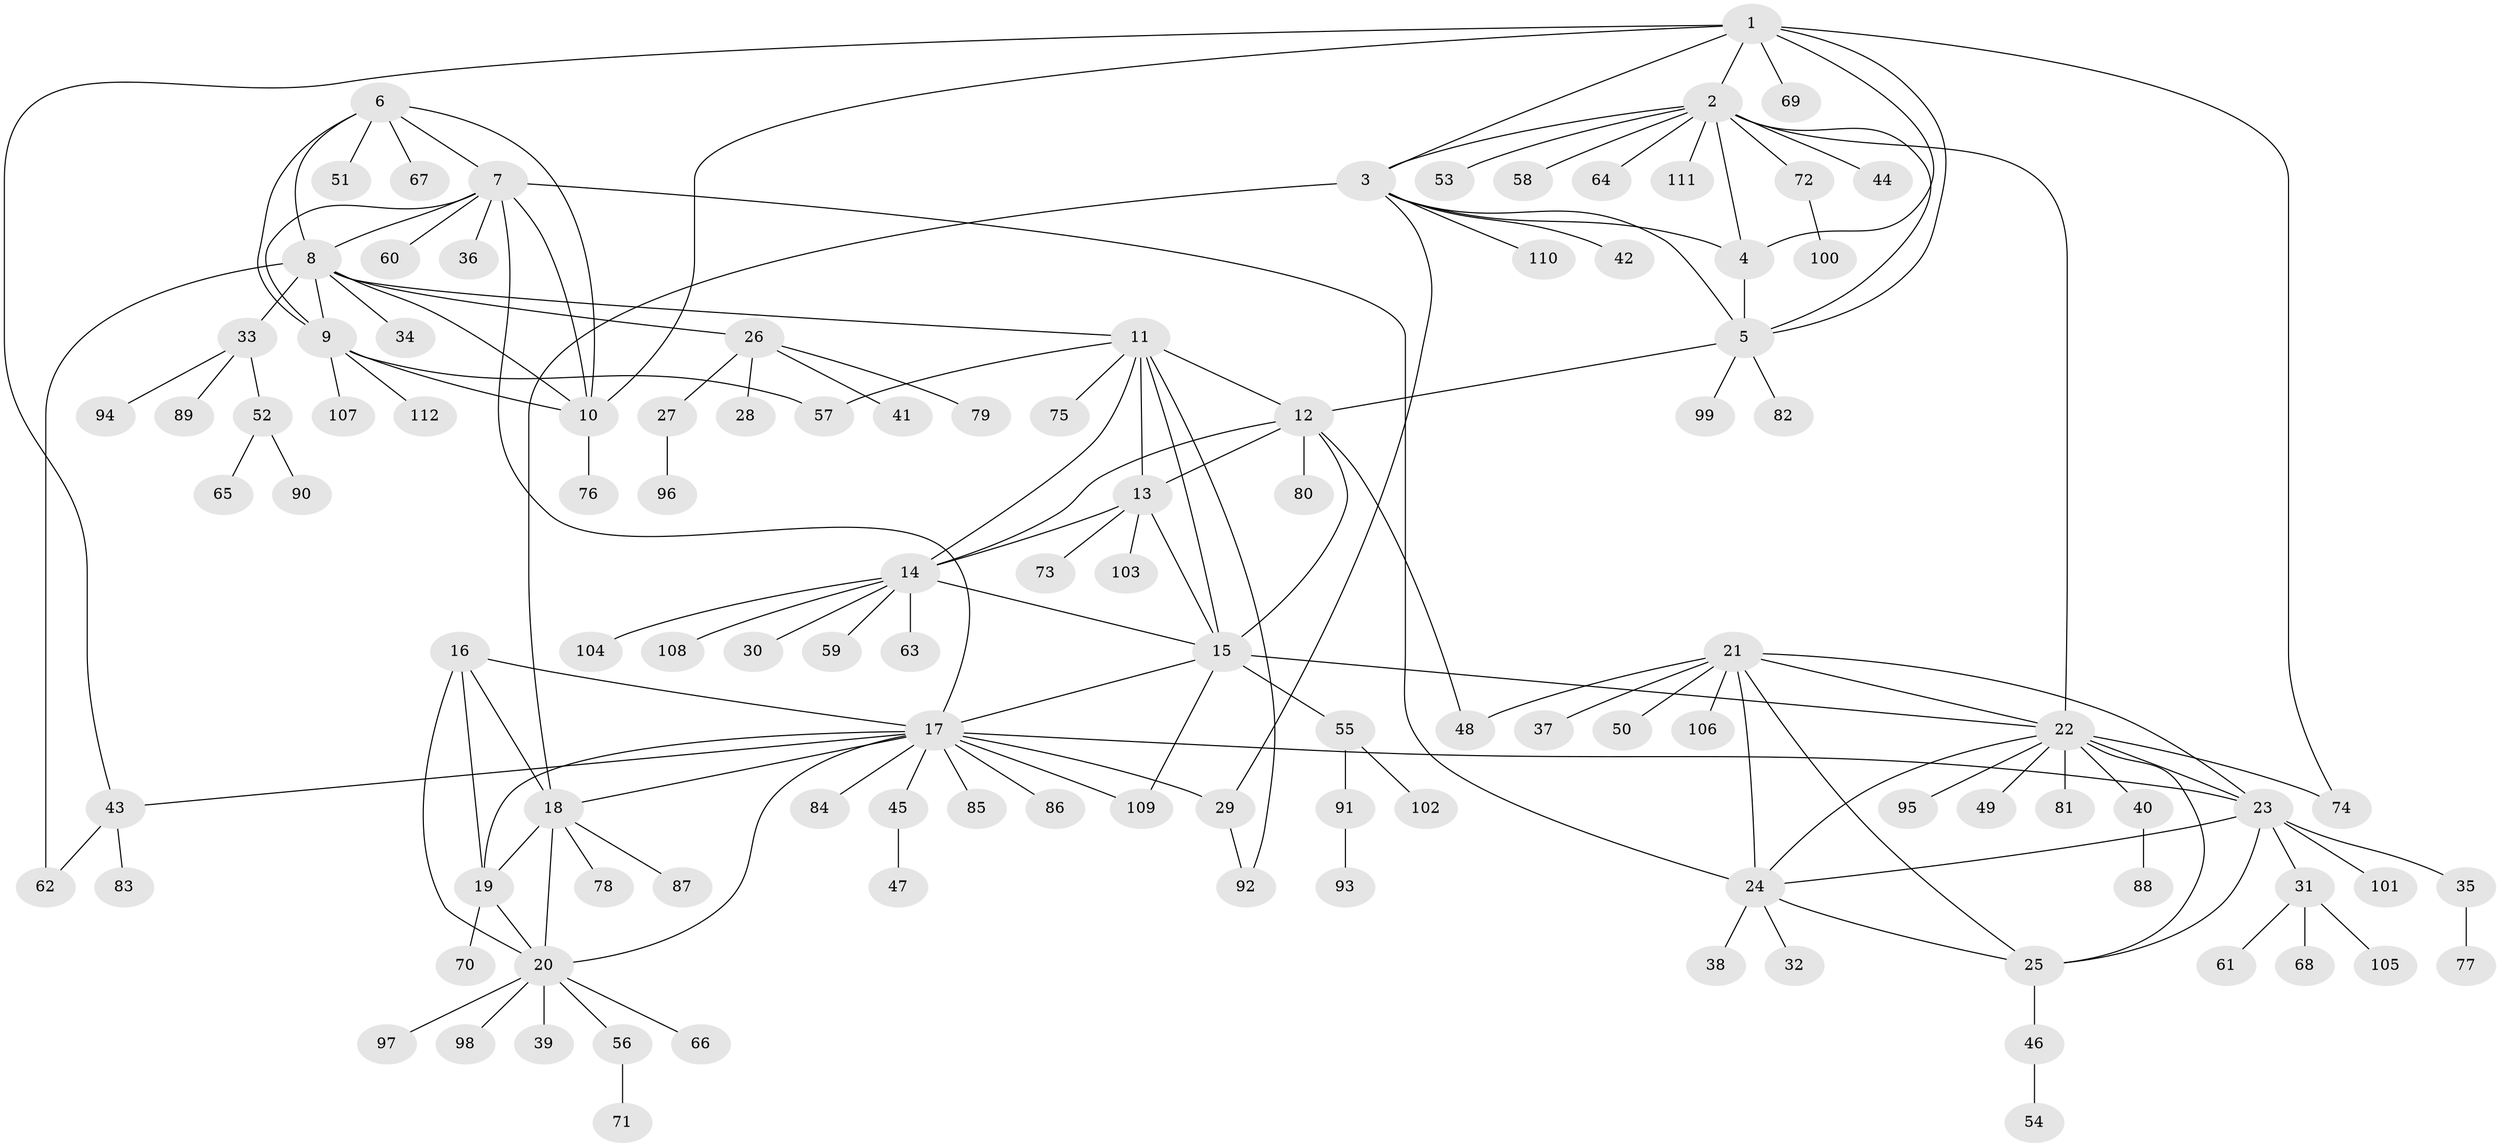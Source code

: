 // Generated by graph-tools (version 1.1) at 2025/37/03/09/25 02:37:34]
// undirected, 112 vertices, 155 edges
graph export_dot {
graph [start="1"]
  node [color=gray90,style=filled];
  1;
  2;
  3;
  4;
  5;
  6;
  7;
  8;
  9;
  10;
  11;
  12;
  13;
  14;
  15;
  16;
  17;
  18;
  19;
  20;
  21;
  22;
  23;
  24;
  25;
  26;
  27;
  28;
  29;
  30;
  31;
  32;
  33;
  34;
  35;
  36;
  37;
  38;
  39;
  40;
  41;
  42;
  43;
  44;
  45;
  46;
  47;
  48;
  49;
  50;
  51;
  52;
  53;
  54;
  55;
  56;
  57;
  58;
  59;
  60;
  61;
  62;
  63;
  64;
  65;
  66;
  67;
  68;
  69;
  70;
  71;
  72;
  73;
  74;
  75;
  76;
  77;
  78;
  79;
  80;
  81;
  82;
  83;
  84;
  85;
  86;
  87;
  88;
  89;
  90;
  91;
  92;
  93;
  94;
  95;
  96;
  97;
  98;
  99;
  100;
  101;
  102;
  103;
  104;
  105;
  106;
  107;
  108;
  109;
  110;
  111;
  112;
  1 -- 2;
  1 -- 3;
  1 -- 4;
  1 -- 5;
  1 -- 10;
  1 -- 43;
  1 -- 69;
  1 -- 74;
  2 -- 3;
  2 -- 4;
  2 -- 5;
  2 -- 22;
  2 -- 44;
  2 -- 53;
  2 -- 58;
  2 -- 64;
  2 -- 72;
  2 -- 111;
  3 -- 4;
  3 -- 5;
  3 -- 18;
  3 -- 29;
  3 -- 42;
  3 -- 110;
  4 -- 5;
  5 -- 12;
  5 -- 82;
  5 -- 99;
  6 -- 7;
  6 -- 8;
  6 -- 9;
  6 -- 10;
  6 -- 51;
  6 -- 67;
  7 -- 8;
  7 -- 9;
  7 -- 10;
  7 -- 17;
  7 -- 24;
  7 -- 36;
  7 -- 60;
  8 -- 9;
  8 -- 10;
  8 -- 11;
  8 -- 26;
  8 -- 33;
  8 -- 34;
  8 -- 62;
  9 -- 10;
  9 -- 57;
  9 -- 107;
  9 -- 112;
  10 -- 76;
  11 -- 12;
  11 -- 13;
  11 -- 14;
  11 -- 15;
  11 -- 57;
  11 -- 75;
  11 -- 92;
  12 -- 13;
  12 -- 14;
  12 -- 15;
  12 -- 48;
  12 -- 80;
  13 -- 14;
  13 -- 15;
  13 -- 73;
  13 -- 103;
  14 -- 15;
  14 -- 30;
  14 -- 59;
  14 -- 63;
  14 -- 104;
  14 -- 108;
  15 -- 17;
  15 -- 22;
  15 -- 55;
  15 -- 109;
  16 -- 17;
  16 -- 18;
  16 -- 19;
  16 -- 20;
  17 -- 18;
  17 -- 19;
  17 -- 20;
  17 -- 23;
  17 -- 29;
  17 -- 43;
  17 -- 45;
  17 -- 84;
  17 -- 85;
  17 -- 86;
  17 -- 109;
  18 -- 19;
  18 -- 20;
  18 -- 78;
  18 -- 87;
  19 -- 20;
  19 -- 70;
  20 -- 39;
  20 -- 56;
  20 -- 66;
  20 -- 97;
  20 -- 98;
  21 -- 22;
  21 -- 23;
  21 -- 24;
  21 -- 25;
  21 -- 37;
  21 -- 48;
  21 -- 50;
  21 -- 106;
  22 -- 23;
  22 -- 24;
  22 -- 25;
  22 -- 40;
  22 -- 49;
  22 -- 74;
  22 -- 81;
  22 -- 95;
  23 -- 24;
  23 -- 25;
  23 -- 31;
  23 -- 35;
  23 -- 101;
  24 -- 25;
  24 -- 32;
  24 -- 38;
  25 -- 46;
  26 -- 27;
  26 -- 28;
  26 -- 41;
  26 -- 79;
  27 -- 96;
  29 -- 92;
  31 -- 61;
  31 -- 68;
  31 -- 105;
  33 -- 52;
  33 -- 89;
  33 -- 94;
  35 -- 77;
  40 -- 88;
  43 -- 62;
  43 -- 83;
  45 -- 47;
  46 -- 54;
  52 -- 65;
  52 -- 90;
  55 -- 91;
  55 -- 102;
  56 -- 71;
  72 -- 100;
  91 -- 93;
}

